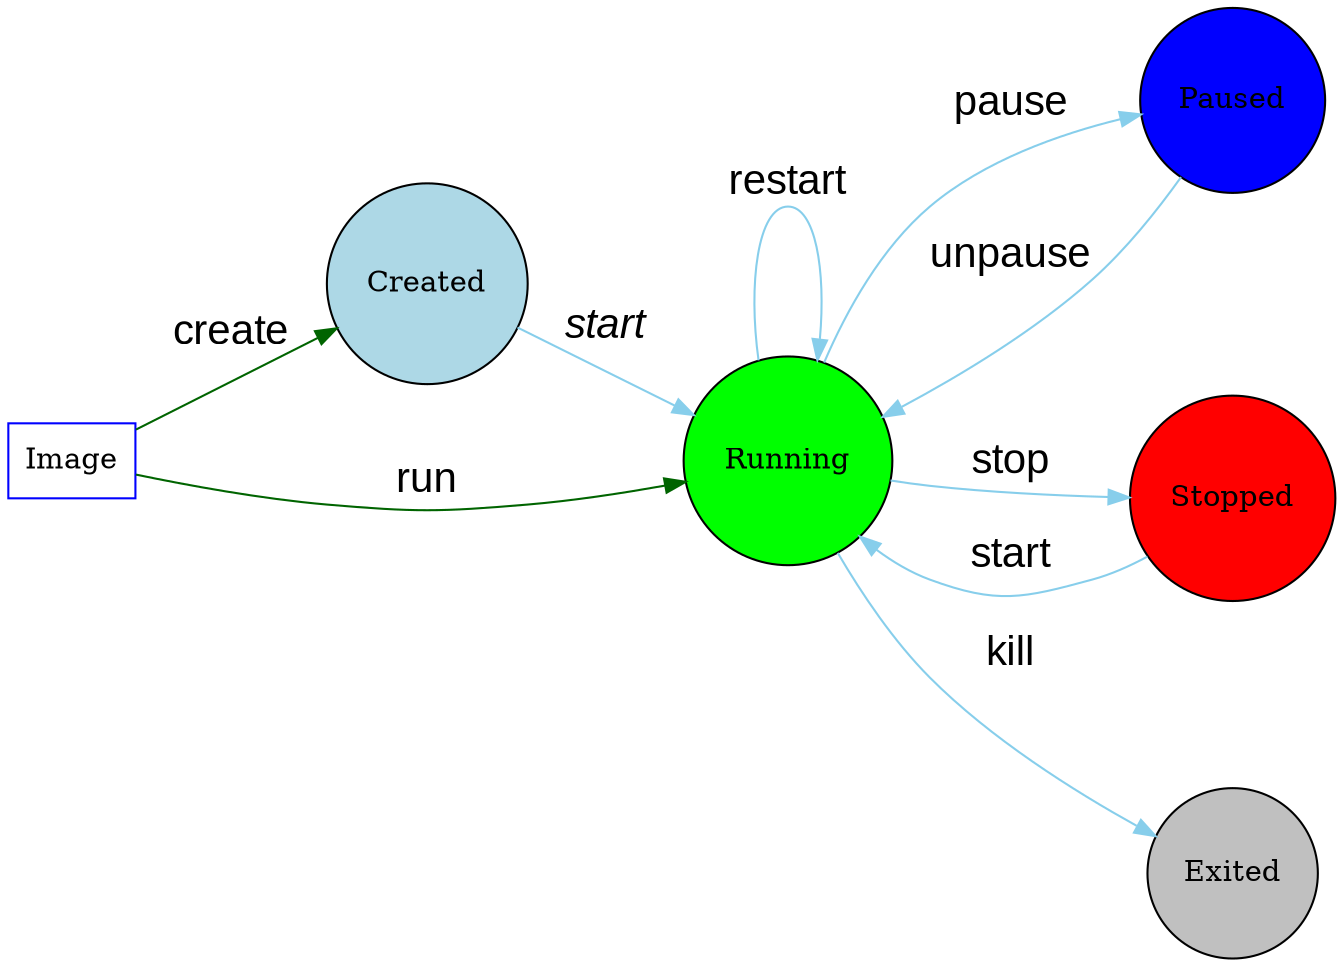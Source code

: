 //dot -Tpng container_status.dot -o container_status.png
digraph G {
    rankdir=TB;
    rankdir=LR;
    nodesep=1;
//ranksep=1
    fontname = "Microsoft YaHei";
    fontsize = 28;
    penwidth = 4;
    compound=true;
    style = "bold";
    color = blue;

    node [shape = record];
    edge [fontname = "Arial", fontsize = 20, color="darkgreen" ];
    image[label="Image",color=blue];
    image->create[label="create"];
    image->run[label="run"];

    edge [fontname = "Arial", fontsize = 20, color="skyblue" ];
    //node [style=filled];
    create[label="Created",shape=circle, style=filled, fillcolor=lightblue];
    run[label="Running",shape=circle, style=filled, fillcolor=green];
    pause[label="Paused",shape=circle, style=filled, fillcolor=blue];
    stop[label="Stopped",shape=circle, style=filled, fillcolor=red];
    exit[label="Exited",shape=circle, style=filled, fillcolor=gray];

    create->run[label=<<i>start</i>>];
    run->pause[label="pause"];
    pause->run[label="unpause"];
    run->run[label="restart"];
    run->stop[label="stop"];
    run->exit[label="kill"];
    stop->run[label="start"];


    //heat[label="heat commands",color=blue];
    //heatshell[label="heatclient.shell.HeatShell",color=blue];
    //shell[label="{heatclient.v1.shell|+do_stack_create\l+do_stack_show\l+do_stack_update\l...\l+do_event_list\l...\l+do_resource_list\l...\l+do_resource_type_show\l...\l+do_template_show\l...\l}",color=blue];
    //heatclient[label="heatclient.client.Client",color=blue];
    //client[label="heatclient.v1.client.Client",color=blue];
    //httpclient[label="heatclient.common.http.HTTPClient",color=blue];



    //openstackservices[label="{OpenStack Services|+Nova\l+Neutron\l+Keystone\l...}",color=blue];

    //{rank=same; image registry dockerfile tar}
    //{rank=same; container}
    //{rank=same; user}
}
